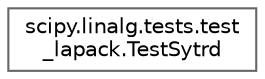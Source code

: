 digraph "Graphical Class Hierarchy"
{
 // LATEX_PDF_SIZE
  bgcolor="transparent";
  edge [fontname=Helvetica,fontsize=10,labelfontname=Helvetica,labelfontsize=10];
  node [fontname=Helvetica,fontsize=10,shape=box,height=0.2,width=0.4];
  rankdir="LR";
  Node0 [id="Node000000",label="scipy.linalg.tests.test\l_lapack.TestSytrd",height=0.2,width=0.4,color="grey40", fillcolor="white", style="filled",URL="$de/da2/classscipy_1_1linalg_1_1tests_1_1test__lapack_1_1TestSytrd.html",tooltip=" "];
}
